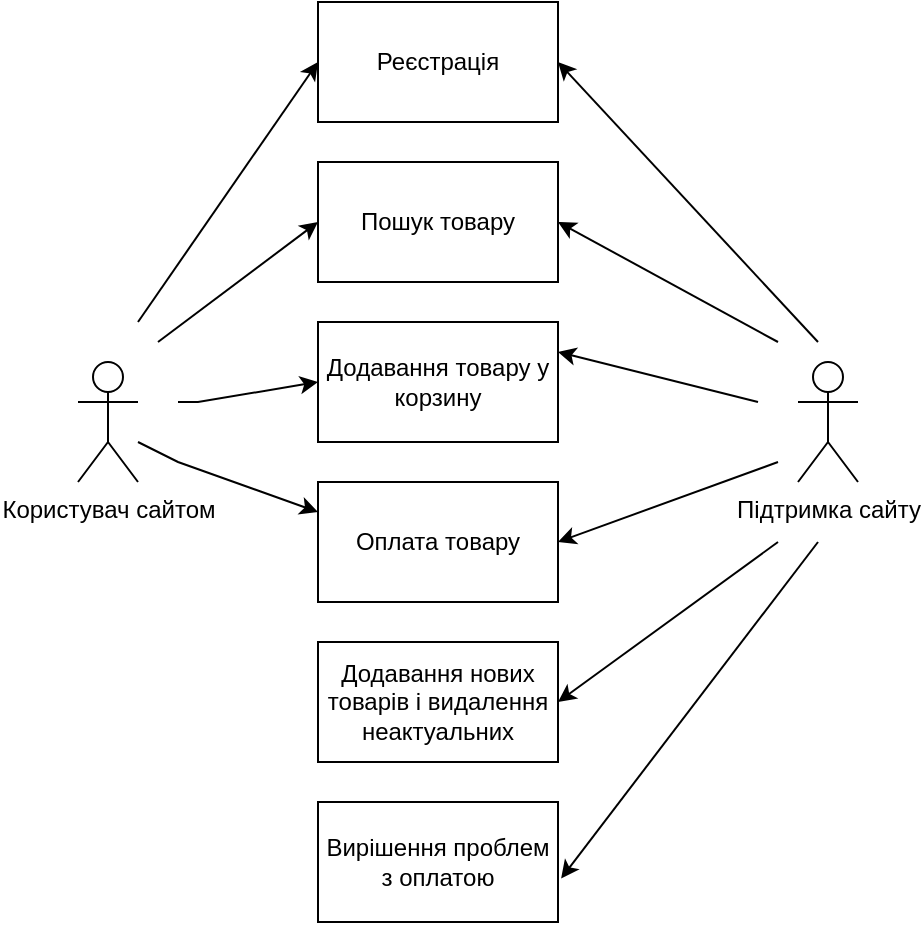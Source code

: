 <mxfile version="20.4.1" type="google"><diagram id="XbOpkZ70akZiktnZ0PO0" name="Page-1"><mxGraphModel grid="1" page="1" gridSize="10" guides="1" tooltips="1" connect="1" arrows="1" fold="1" pageScale="1" pageWidth="827" pageHeight="1169" math="0" shadow="0"><root><mxCell id="0"/><mxCell id="1" parent="0"/><mxCell id="2ZVs05QAQzn414v62xmw-1" value="Реєстрація" style="rounded=0;whiteSpace=wrap;html=1;" vertex="1" parent="1"><mxGeometry x="320" y="40" width="120" height="60" as="geometry"/></mxCell><mxCell id="2ZVs05QAQzn414v62xmw-2" value="Пошук товару" style="rounded=0;whiteSpace=wrap;html=1;" vertex="1" parent="1"><mxGeometry x="320" y="120" width="120" height="60" as="geometry"/></mxCell><mxCell id="2ZVs05QAQzn414v62xmw-3" value="Додавання товару у корзину" style="rounded=0;whiteSpace=wrap;html=1;" vertex="1" parent="1"><mxGeometry x="320" y="200" width="120" height="60" as="geometry"/></mxCell><mxCell id="2ZVs05QAQzn414v62xmw-4" value="Оплата товару" style="rounded=0;whiteSpace=wrap;html=1;" vertex="1" parent="1"><mxGeometry x="320" y="280" width="120" height="60" as="geometry"/></mxCell><mxCell id="2ZVs05QAQzn414v62xmw-5" value="Додавання нових товарів і видалення неактуальних" style="rounded=0;whiteSpace=wrap;html=1;" vertex="1" parent="1"><mxGeometry x="320" y="360" width="120" height="60" as="geometry"/></mxCell><mxCell id="2ZVs05QAQzn414v62xmw-6" value="Вирішення проблем з оплатою" style="rounded=0;whiteSpace=wrap;html=1;" vertex="1" parent="1"><mxGeometry x="320" y="440" width="120" height="60" as="geometry"/></mxCell><mxCell id="2ZVs05QAQzn414v62xmw-7" value="Користувач сайтом" style="shape=umlActor;verticalLabelPosition=bottom;verticalAlign=top;html=1;outlineConnect=0;" vertex="1" parent="1"><mxGeometry x="200" y="220" width="30" height="60" as="geometry"/></mxCell><mxCell id="2ZVs05QAQzn414v62xmw-8" value="Підтримка сайту" style="shape=umlActor;verticalLabelPosition=bottom;verticalAlign=top;html=1;outlineConnect=0;" vertex="1" parent="1"><mxGeometry x="560" y="220" width="30" height="60" as="geometry"/></mxCell><mxCell id="2ZVs05QAQzn414v62xmw-12" value="" style="endArrow=classic;html=1;rounded=0;entryX=0;entryY=0.5;entryDx=0;entryDy=0;" edge="1" parent="1" target="2ZVs05QAQzn414v62xmw-2"><mxGeometry width="50" height="50" relative="1" as="geometry"><mxPoint x="240" y="210" as="sourcePoint"/><mxPoint x="330" y="120" as="targetPoint"/></mxGeometry></mxCell><mxCell id="2ZVs05QAQzn414v62xmw-13" value="" style="endArrow=classic;html=1;rounded=0;entryX=0;entryY=0.5;entryDx=0;entryDy=0;" edge="1" parent="1" target="2ZVs05QAQzn414v62xmw-3"><mxGeometry width="50" height="50" relative="1" as="geometry"><mxPoint x="250" y="240" as="sourcePoint"/><mxPoint x="330" y="200" as="targetPoint"/><Array as="points"><mxPoint x="260" y="240"/></Array></mxGeometry></mxCell><mxCell id="2ZVs05QAQzn414v62xmw-14" value="" style="endArrow=classic;html=1;rounded=0;entryX=0;entryY=0.25;entryDx=0;entryDy=0;" edge="1" parent="1" target="2ZVs05QAQzn414v62xmw-4"><mxGeometry width="50" height="50" relative="1" as="geometry"><mxPoint x="230" y="260" as="sourcePoint"/><mxPoint x="320" y="280" as="targetPoint"/><Array as="points"><mxPoint x="250" y="270"/></Array></mxGeometry></mxCell><mxCell id="2ZVs05QAQzn414v62xmw-15" value="" style="endArrow=classic;html=1;rounded=0;entryX=0;entryY=0.5;entryDx=0;entryDy=0;" edge="1" parent="1" target="2ZVs05QAQzn414v62xmw-1"><mxGeometry width="50" height="50" relative="1" as="geometry"><mxPoint x="230" y="200" as="sourcePoint"/><mxPoint x="320" y="50" as="targetPoint"/></mxGeometry></mxCell><mxCell id="2ZVs05QAQzn414v62xmw-16" value="" style="endArrow=classic;html=1;rounded=0;entryX=1;entryY=0.5;entryDx=0;entryDy=0;" edge="1" parent="1" target="2ZVs05QAQzn414v62xmw-1"><mxGeometry width="50" height="50" relative="1" as="geometry"><mxPoint x="570" y="210" as="sourcePoint"/><mxPoint x="500" y="80" as="targetPoint"/></mxGeometry></mxCell><mxCell id="2ZVs05QAQzn414v62xmw-17" value="" style="endArrow=classic;html=1;rounded=0;entryX=1;entryY=0.5;entryDx=0;entryDy=0;" edge="1" parent="1" target="2ZVs05QAQzn414v62xmw-2"><mxGeometry width="50" height="50" relative="1" as="geometry"><mxPoint x="550" y="210" as="sourcePoint"/><mxPoint x="490" y="130" as="targetPoint"/></mxGeometry></mxCell><mxCell id="2ZVs05QAQzn414v62xmw-18" value="" style="endArrow=classic;html=1;rounded=0;entryX=1;entryY=0.25;entryDx=0;entryDy=0;" edge="1" parent="1" target="2ZVs05QAQzn414v62xmw-3"><mxGeometry width="50" height="50" relative="1" as="geometry"><mxPoint x="540" y="240" as="sourcePoint"/><mxPoint x="490" y="210" as="targetPoint"/></mxGeometry></mxCell><mxCell id="2ZVs05QAQzn414v62xmw-19" value="" style="endArrow=classic;html=1;rounded=0;" edge="1" parent="1"><mxGeometry width="50" height="50" relative="1" as="geometry"><mxPoint x="550" y="270" as="sourcePoint"/><mxPoint x="440" y="310" as="targetPoint"/><Array as="points"><mxPoint x="550" y="270"/></Array></mxGeometry></mxCell><mxCell id="2ZVs05QAQzn414v62xmw-20" value="" style="endArrow=classic;html=1;rounded=0;entryX=1;entryY=0.5;entryDx=0;entryDy=0;" edge="1" parent="1" target="2ZVs05QAQzn414v62xmw-5"><mxGeometry width="50" height="50" relative="1" as="geometry"><mxPoint x="550" y="310" as="sourcePoint"/><mxPoint x="580" y="310" as="targetPoint"/></mxGeometry></mxCell><mxCell id="2ZVs05QAQzn414v62xmw-21" value="" style="endArrow=classic;html=1;rounded=0;entryX=1.013;entryY=0.637;entryDx=0;entryDy=0;entryPerimeter=0;" edge="1" parent="1" target="2ZVs05QAQzn414v62xmw-6"><mxGeometry width="50" height="50" relative="1" as="geometry"><mxPoint x="570" y="310" as="sourcePoint"/><mxPoint x="610" y="310" as="targetPoint"/></mxGeometry></mxCell></root></mxGraphModel></diagram></mxfile>